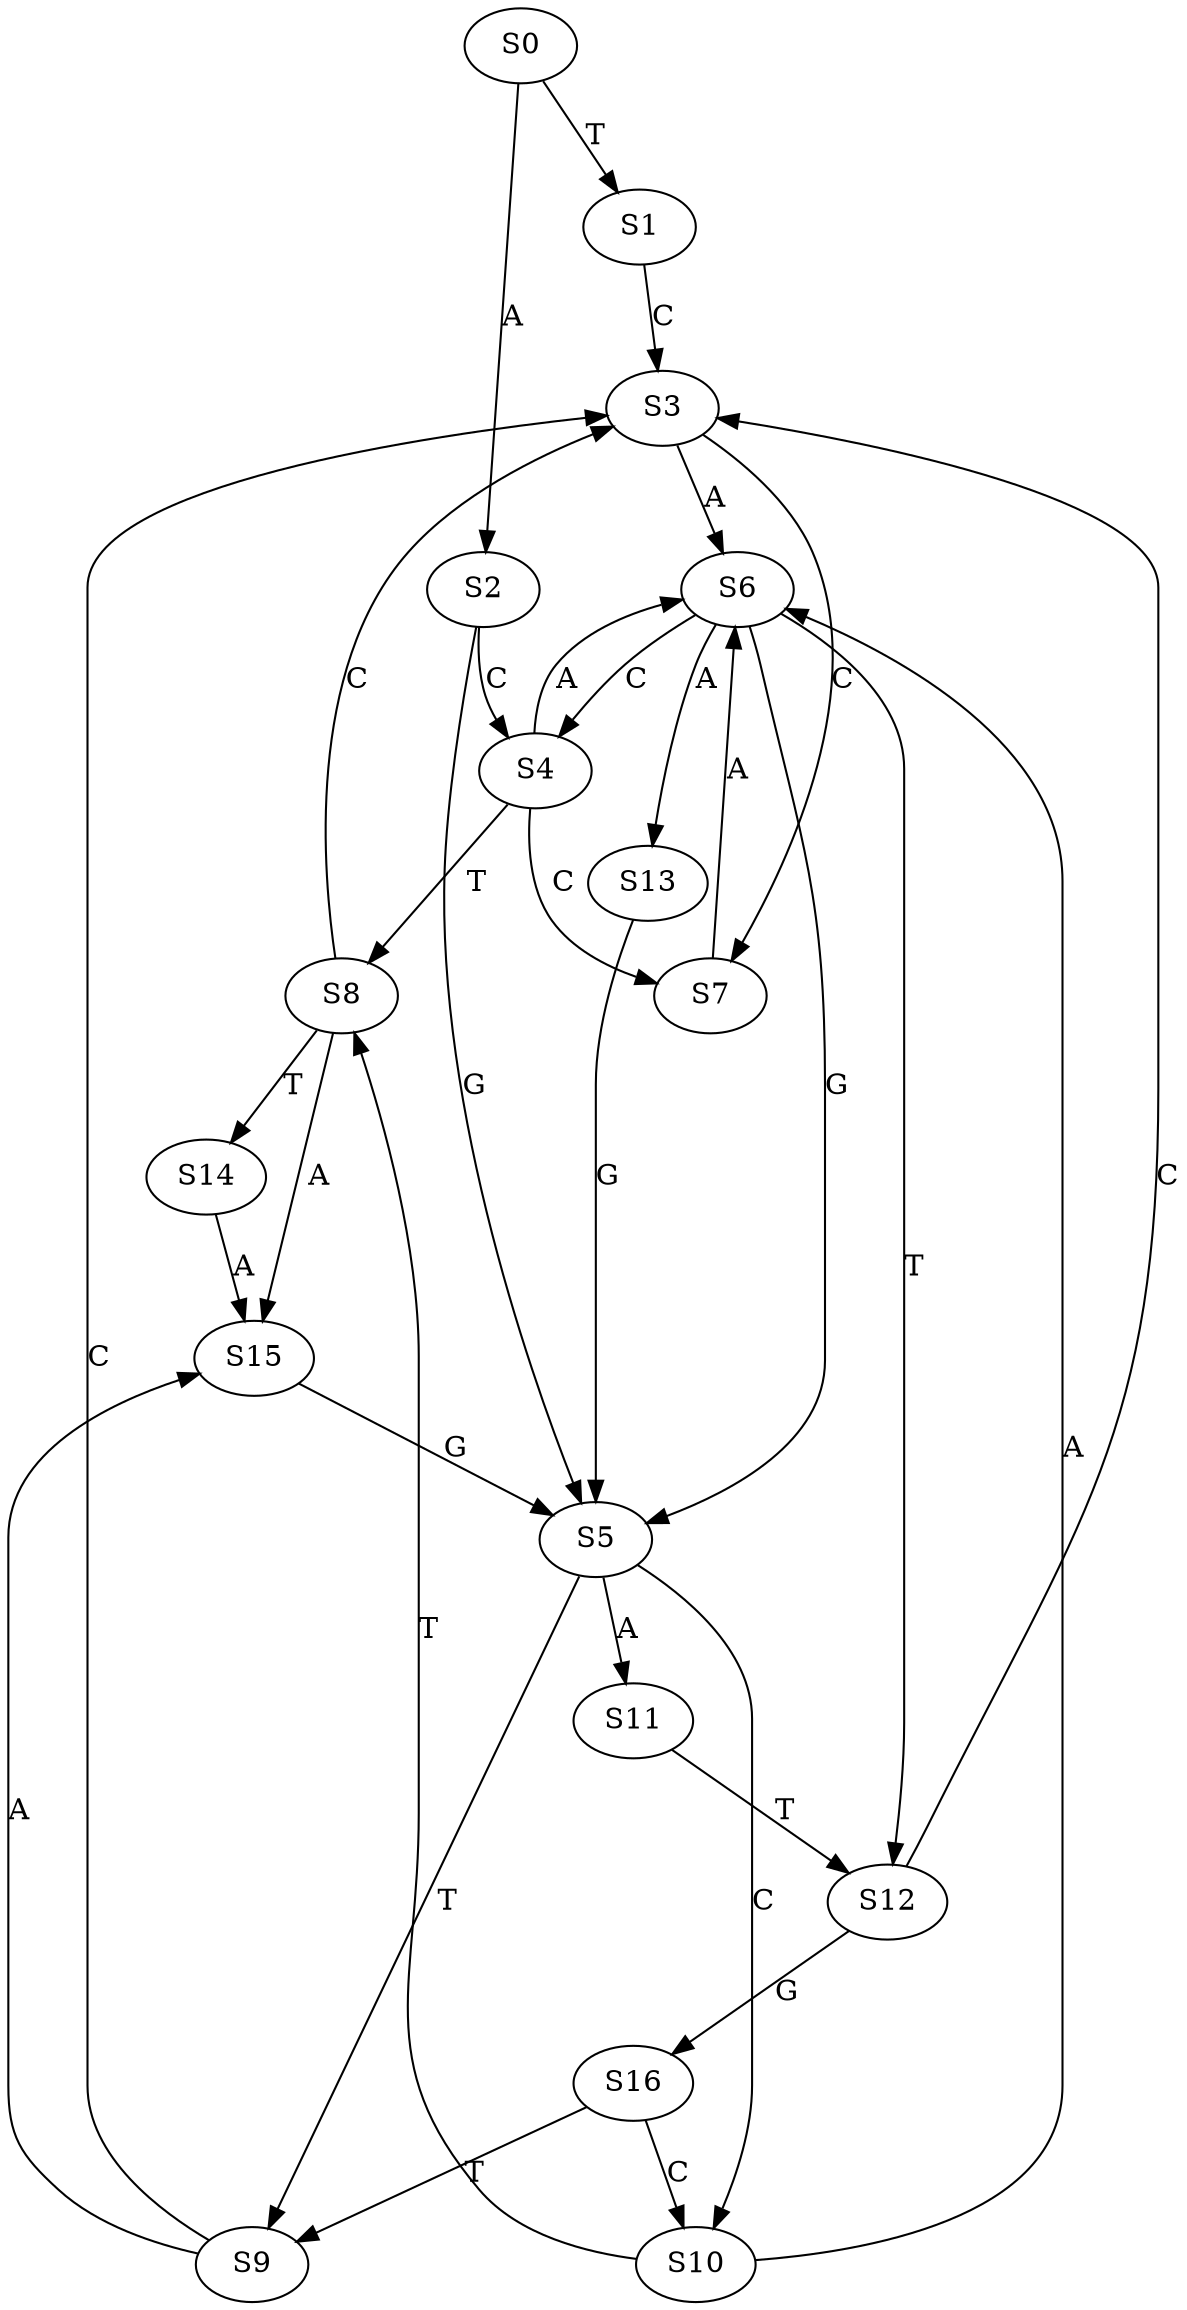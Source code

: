 strict digraph  {
	S0 -> S1 [ label = T ];
	S0 -> S2 [ label = A ];
	S1 -> S3 [ label = C ];
	S2 -> S4 [ label = C ];
	S2 -> S5 [ label = G ];
	S3 -> S6 [ label = A ];
	S3 -> S7 [ label = C ];
	S4 -> S8 [ label = T ];
	S4 -> S7 [ label = C ];
	S4 -> S6 [ label = A ];
	S5 -> S9 [ label = T ];
	S5 -> S10 [ label = C ];
	S5 -> S11 [ label = A ];
	S6 -> S5 [ label = G ];
	S6 -> S12 [ label = T ];
	S6 -> S13 [ label = A ];
	S6 -> S4 [ label = C ];
	S7 -> S6 [ label = A ];
	S8 -> S14 [ label = T ];
	S8 -> S3 [ label = C ];
	S8 -> S15 [ label = A ];
	S9 -> S3 [ label = C ];
	S9 -> S15 [ label = A ];
	S10 -> S6 [ label = A ];
	S10 -> S8 [ label = T ];
	S11 -> S12 [ label = T ];
	S12 -> S16 [ label = G ];
	S12 -> S3 [ label = C ];
	S13 -> S5 [ label = G ];
	S14 -> S15 [ label = A ];
	S15 -> S5 [ label = G ];
	S16 -> S10 [ label = C ];
	S16 -> S9 [ label = T ];
}

